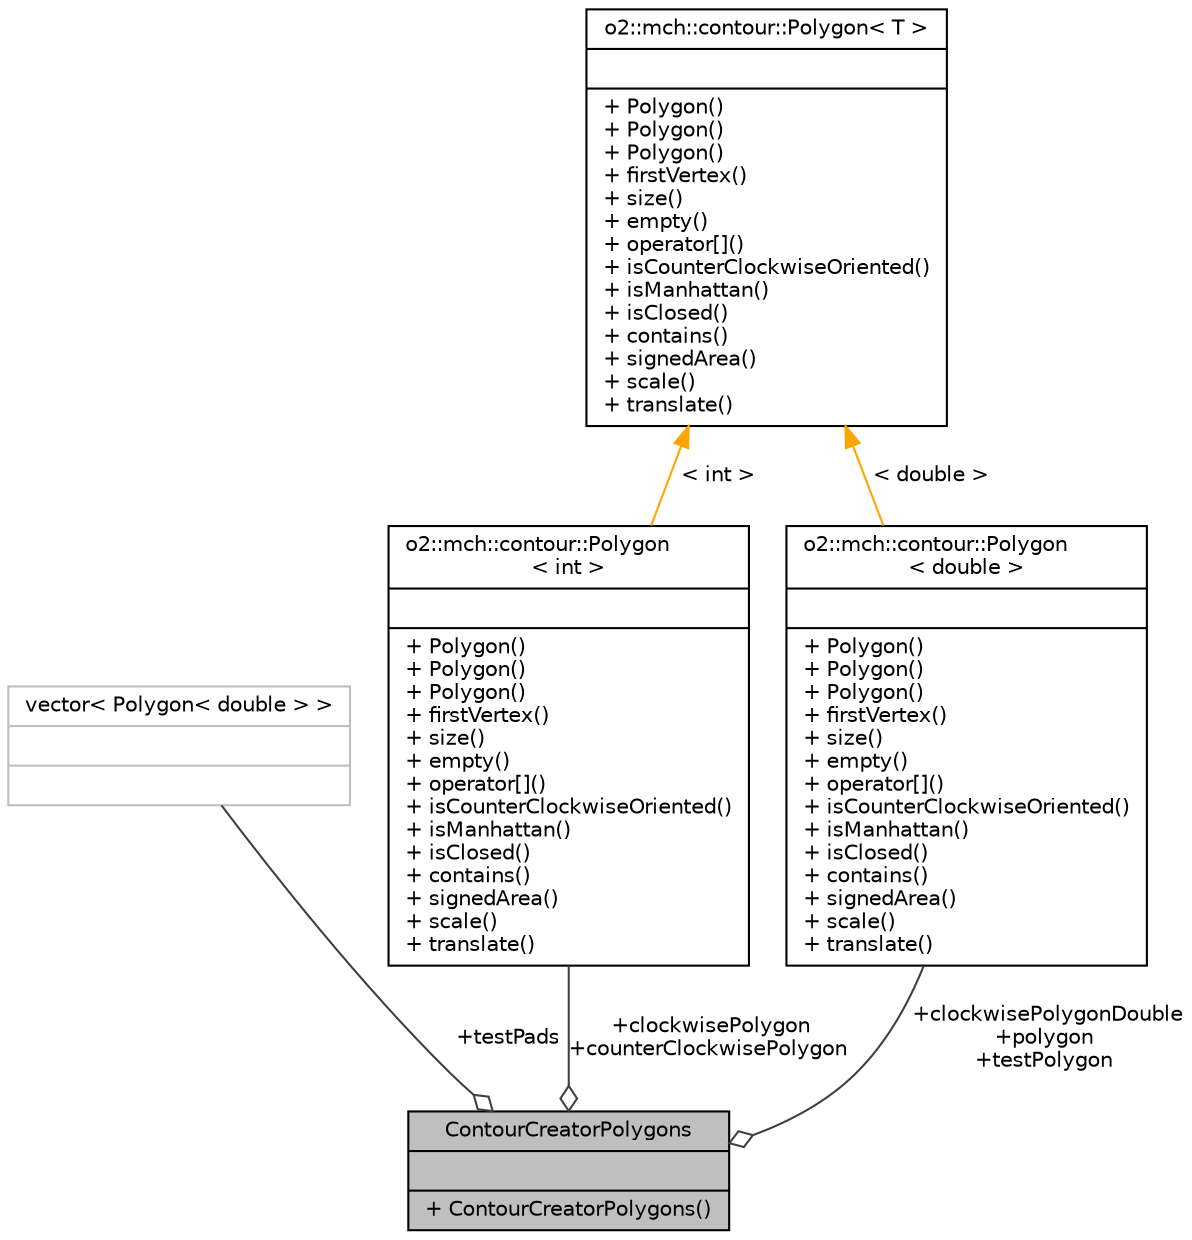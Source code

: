 digraph "ContourCreatorPolygons"
{
 // INTERACTIVE_SVG=YES
  bgcolor="transparent";
  edge [fontname="Helvetica",fontsize="10",labelfontname="Helvetica",labelfontsize="10"];
  node [fontname="Helvetica",fontsize="10",shape=record];
  Node1 [label="{ContourCreatorPolygons\n||+ ContourCreatorPolygons()\l}",height=0.2,width=0.4,color="black", fillcolor="grey75", style="filled", fontcolor="black"];
  Node2 -> Node1 [color="grey25",fontsize="10",style="solid",label=" +testPads" ,arrowhead="odiamond",fontname="Helvetica"];
  Node2 [label="{vector\< Polygon\< double \> \>\n||}",height=0.2,width=0.4,color="grey75"];
  Node3 -> Node1 [color="grey25",fontsize="10",style="solid",label=" +clockwisePolygon\n+counterClockwisePolygon" ,arrowhead="odiamond",fontname="Helvetica"];
  Node3 [label="{o2::mch::contour::Polygon\l\< int \>\n||+ Polygon()\l+ Polygon()\l+ Polygon()\l+ firstVertex()\l+ size()\l+ empty()\l+ operator[]()\l+ isCounterClockwiseOriented()\l+ isManhattan()\l+ isClosed()\l+ contains()\l+ signedArea()\l+ scale()\l+ translate()\l}",height=0.2,width=0.4,color="black",URL="$da/da4/classo2_1_1mch_1_1contour_1_1Polygon.html"];
  Node4 -> Node3 [dir="back",color="orange",fontsize="10",style="solid",label=" \< int \>" ,fontname="Helvetica"];
  Node4 [label="{o2::mch::contour::Polygon\< T \>\n||+ Polygon()\l+ Polygon()\l+ Polygon()\l+ firstVertex()\l+ size()\l+ empty()\l+ operator[]()\l+ isCounterClockwiseOriented()\l+ isManhattan()\l+ isClosed()\l+ contains()\l+ signedArea()\l+ scale()\l+ translate()\l}",height=0.2,width=0.4,color="black",URL="$da/da4/classo2_1_1mch_1_1contour_1_1Polygon.html"];
  Node5 -> Node1 [color="grey25",fontsize="10",style="solid",label=" +clockwisePolygonDouble\n+polygon\n+testPolygon" ,arrowhead="odiamond",fontname="Helvetica"];
  Node5 [label="{o2::mch::contour::Polygon\l\< double \>\n||+ Polygon()\l+ Polygon()\l+ Polygon()\l+ firstVertex()\l+ size()\l+ empty()\l+ operator[]()\l+ isCounterClockwiseOriented()\l+ isManhattan()\l+ isClosed()\l+ contains()\l+ signedArea()\l+ scale()\l+ translate()\l}",height=0.2,width=0.4,color="black",URL="$da/da4/classo2_1_1mch_1_1contour_1_1Polygon.html"];
  Node4 -> Node5 [dir="back",color="orange",fontsize="10",style="solid",label=" \< double \>" ,fontname="Helvetica"];
}
